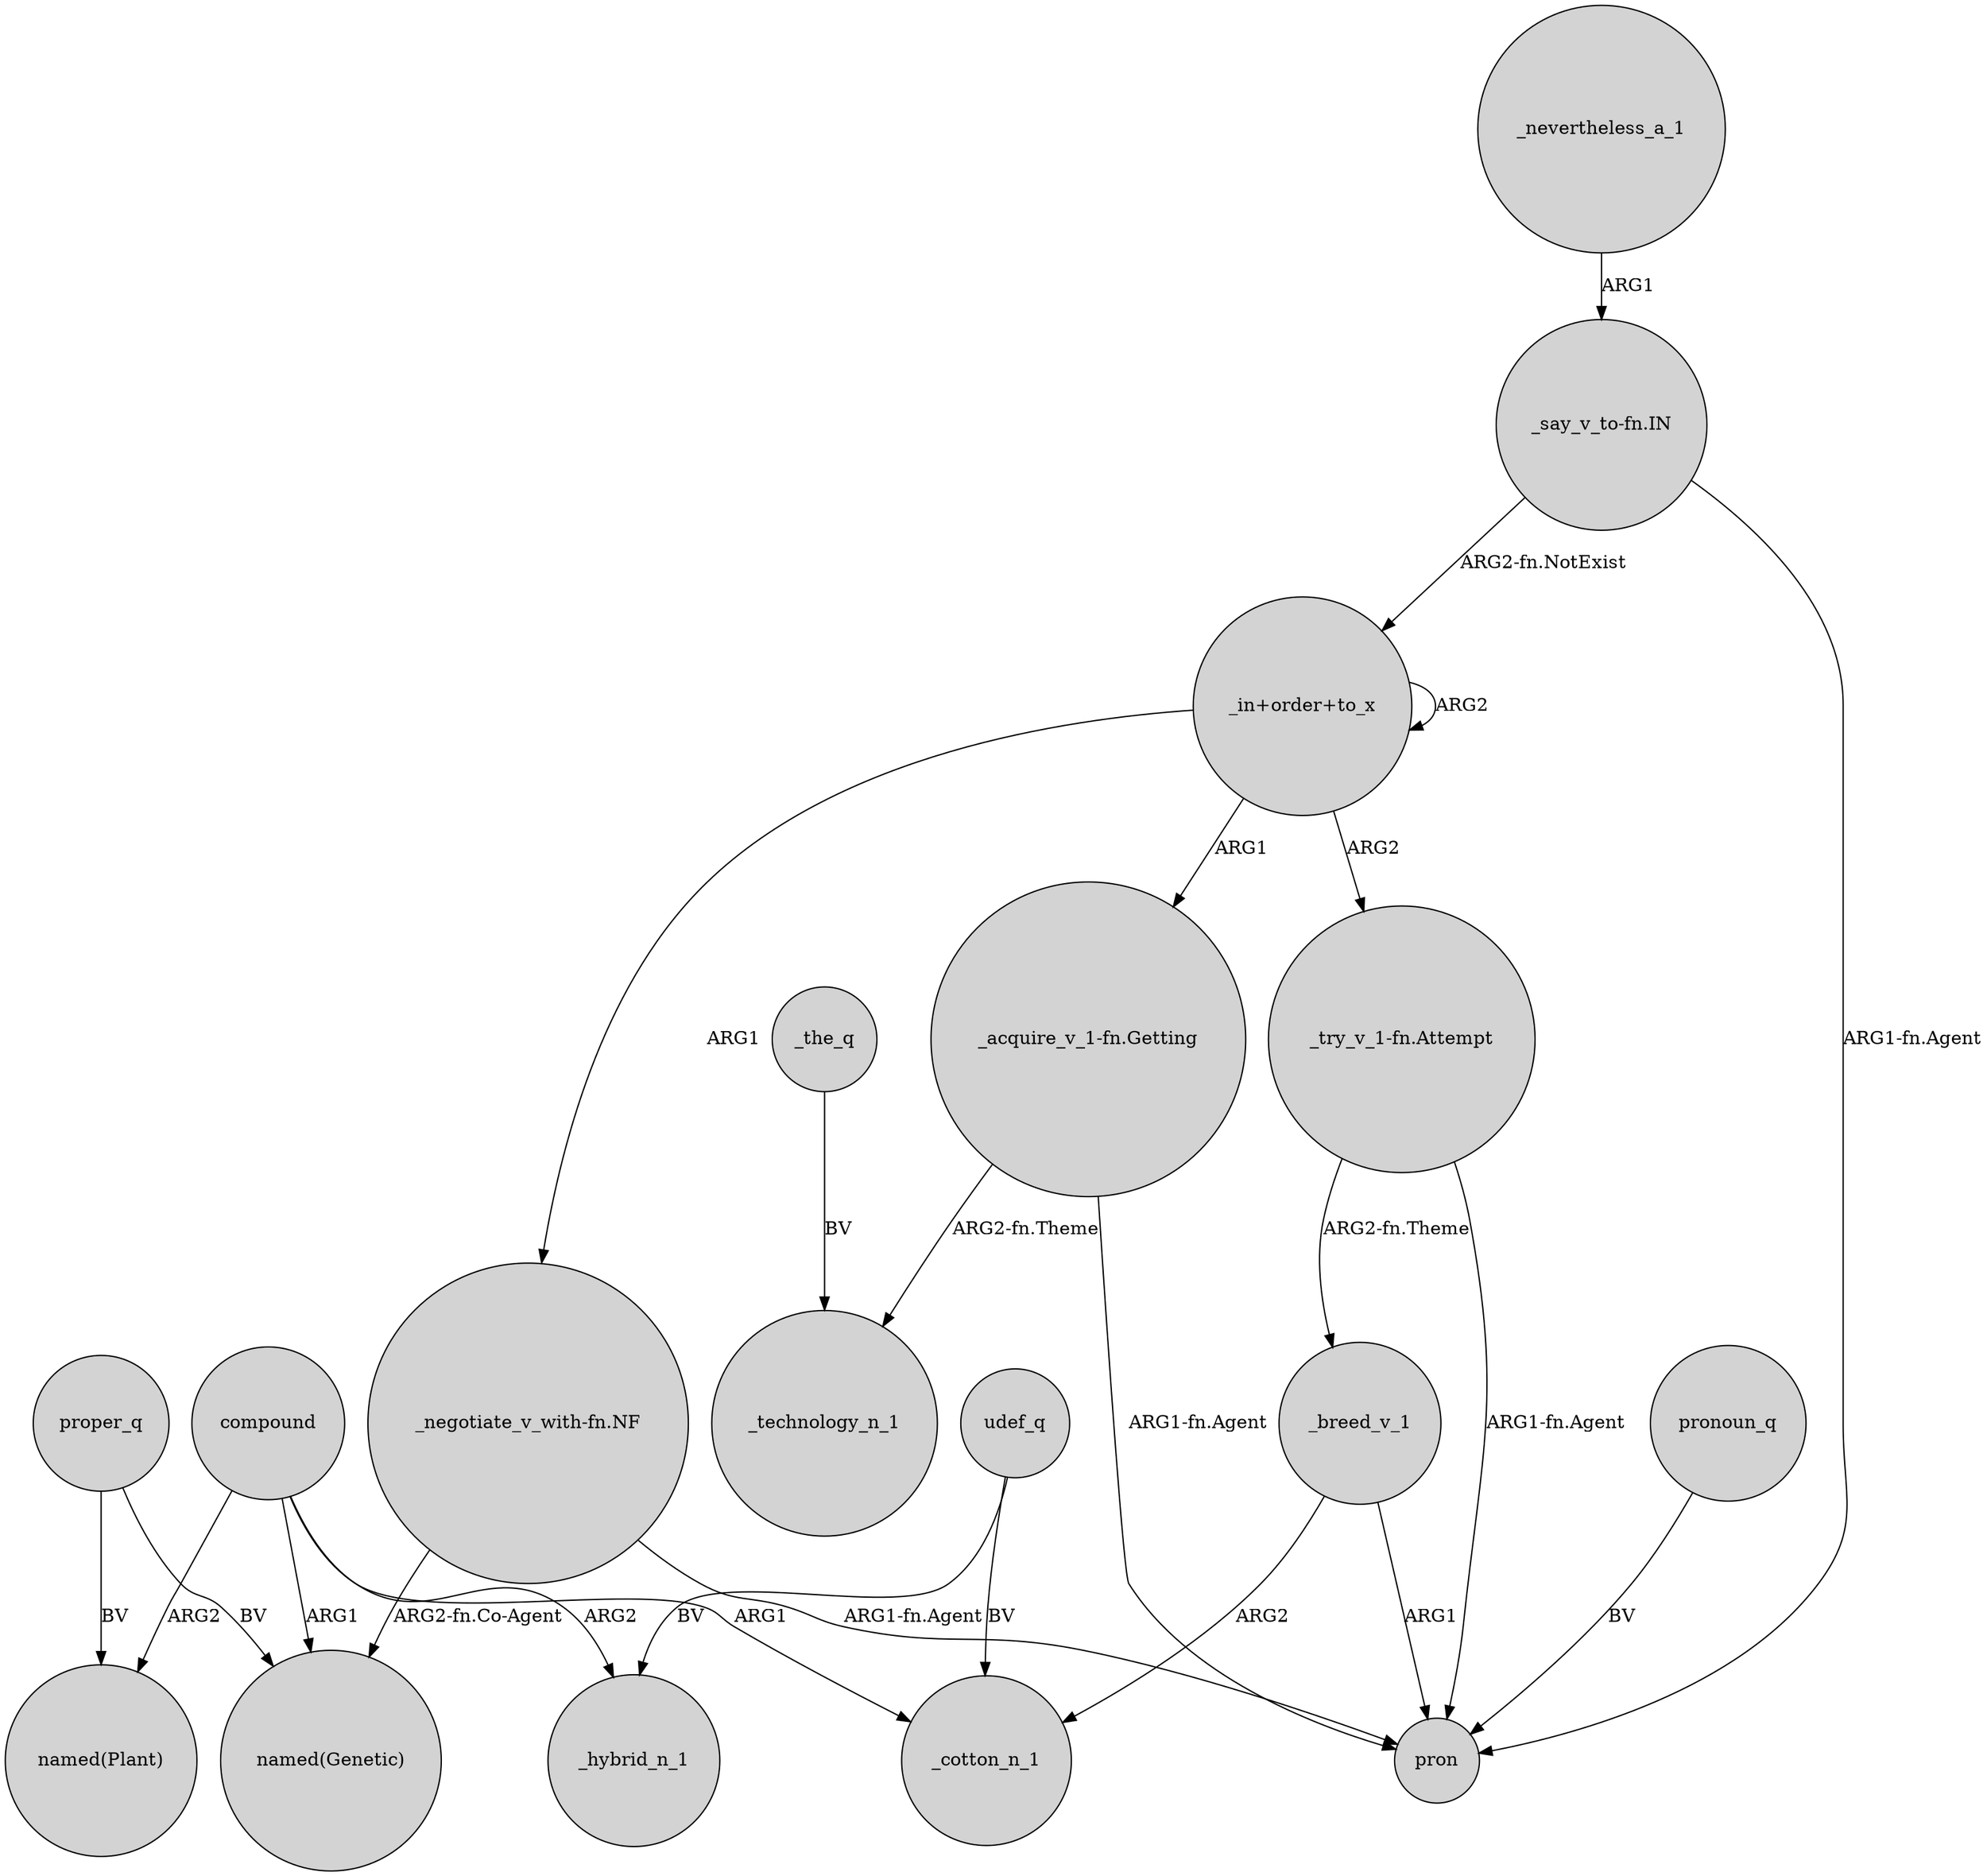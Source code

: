 digraph {
	node [shape=circle style=filled]
	proper_q -> "named(Genetic)" [label=BV]
	"_say_v_to-fn.IN" -> "_in+order+to_x" [label="ARG2-fn.NotExist"]
	"_try_v_1-fn.Attempt" -> _breed_v_1 [label="ARG2-fn.Theme"]
	"_in+order+to_x" -> "_in+order+to_x" [label=ARG2]
	"_in+order+to_x" -> "_acquire_v_1-fn.Getting" [label=ARG1]
	_nevertheless_a_1 -> "_say_v_to-fn.IN" [label=ARG1]
	udef_q -> _cotton_n_1 [label=BV]
	_breed_v_1 -> _cotton_n_1 [label=ARG2]
	"_negotiate_v_with-fn.NF" -> pron [label="ARG1-fn.Agent"]
	"_in+order+to_x" -> "_negotiate_v_with-fn.NF" [label=ARG1]
	_the_q -> _technology_n_1 [label=BV]
	_breed_v_1 -> pron [label=ARG1]
	compound -> _hybrid_n_1 [label=ARG2]
	"_acquire_v_1-fn.Getting" -> pron [label="ARG1-fn.Agent"]
	pronoun_q -> pron [label=BV]
	"_acquire_v_1-fn.Getting" -> _technology_n_1 [label="ARG2-fn.Theme"]
	compound -> _cotton_n_1 [label=ARG1]
	compound -> "named(Plant)" [label=ARG2]
	proper_q -> "named(Plant)" [label=BV]
	"_say_v_to-fn.IN" -> pron [label="ARG1-fn.Agent"]
	"_try_v_1-fn.Attempt" -> pron [label="ARG1-fn.Agent"]
	udef_q -> _hybrid_n_1 [label=BV]
	"_negotiate_v_with-fn.NF" -> "named(Genetic)" [label="ARG2-fn.Co-Agent"]
	"_in+order+to_x" -> "_try_v_1-fn.Attempt" [label=ARG2]
	compound -> "named(Genetic)" [label=ARG1]
}
